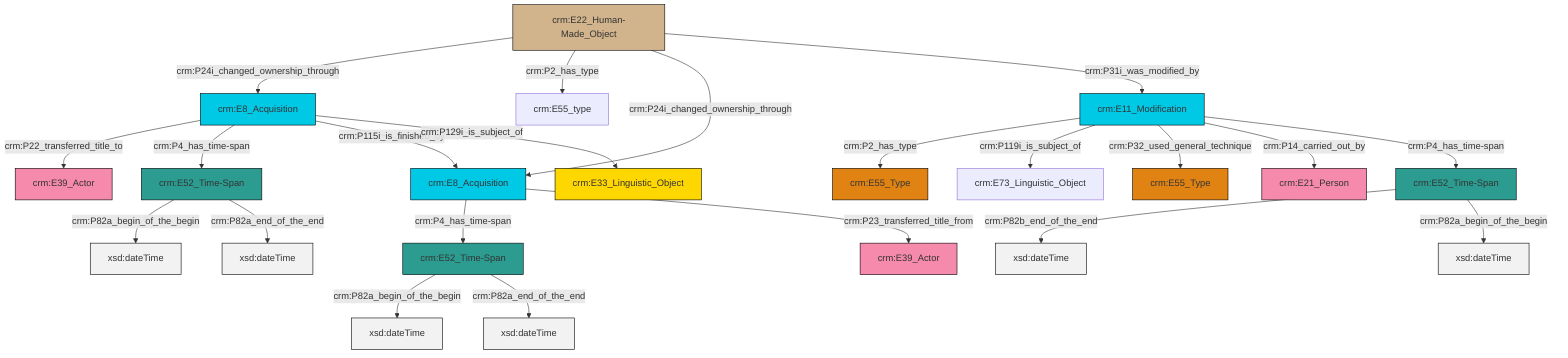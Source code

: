 graph TD
classDef Literal fill:#f2f2f2,stroke:#000000;
classDef CRM_Entity fill:#FFFFFF,stroke:#000000;
classDef Temporal_Entity fill:#00C9E6, stroke:#000000;
classDef Type fill:#E18312, stroke:#000000;
classDef Time-Span fill:#2C9C91, stroke:#000000;
classDef Appellation fill:#FFEB7F, stroke:#000000;
classDef Place fill:#008836, stroke:#000000;
classDef Persistent_Item fill:#B266B2, stroke:#000000;
classDef Conceptual_Object fill:#FFD700, stroke:#000000;
classDef Physical_Thing fill:#D2B48C, stroke:#000000;
classDef Actor fill:#f58aad, stroke:#000000;
classDef PC_Classes fill:#4ce600, stroke:#000000;
classDef Multi fill:#cccccc,stroke:#000000;

4["crm:E8_Acquisition"]:::Temporal_Entity -->|crm:P22_transferred_title_to| 5["crm:E39_Actor"]:::Actor
6["crm:E22_Human-Made_Object"]:::Physical_Thing -->|crm:P24i_changed_ownership_through| 4["crm:E8_Acquisition"]:::Temporal_Entity
6["crm:E22_Human-Made_Object"]:::Physical_Thing -->|crm:P2_has_type| 0["crm:E55_type"]:::Default
9["crm:E52_Time-Span"]:::Time-Span -->|crm:P82b_end_of_the_end| 10[xsd:dateTime]:::Literal
4["crm:E8_Acquisition"]:::Temporal_Entity -->|crm:P4_has_time-span| 11["crm:E52_Time-Span"]:::Time-Span
11["crm:E52_Time-Span"]:::Time-Span -->|crm:P82a_begin_of_the_begin| 12[xsd:dateTime]:::Literal
17["crm:E11_Modification"]:::Temporal_Entity -->|crm:P2_has_type| 18["crm:E55_Type"]:::Type
9["crm:E52_Time-Span"]:::Time-Span -->|crm:P82a_begin_of_the_begin| 19[xsd:dateTime]:::Literal
17["crm:E11_Modification"]:::Temporal_Entity -->|crm:P119i_is_subject_of| 15["crm:E73_Linguistic_Object"]:::Default
6["crm:E22_Human-Made_Object"]:::Physical_Thing -->|crm:P24i_changed_ownership_through| 2["crm:E8_Acquisition"]:::Temporal_Entity
2["crm:E8_Acquisition"]:::Temporal_Entity -->|crm:P4_has_time-span| 13["crm:E52_Time-Span"]:::Time-Span
2["crm:E8_Acquisition"]:::Temporal_Entity -->|crm:P23_transferred_title_from| 7["crm:E39_Actor"]:::Actor
6["crm:E22_Human-Made_Object"]:::Physical_Thing -->|crm:P31i_was_modified_by| 17["crm:E11_Modification"]:::Temporal_Entity
11["crm:E52_Time-Span"]:::Time-Span -->|crm:P82a_end_of_the_end| 25[xsd:dateTime]:::Literal
4["crm:E8_Acquisition"]:::Temporal_Entity -->|crm:P115i_is_finished_by| 2["crm:E8_Acquisition"]:::Temporal_Entity
17["crm:E11_Modification"]:::Temporal_Entity -->|crm:P32_used_general_technique| 21["crm:E55_Type"]:::Type
4["crm:E8_Acquisition"]:::Temporal_Entity -->|crm:P129i_is_subject_of| 27["crm:E33_Linguistic_Object"]:::Conceptual_Object
17["crm:E11_Modification"]:::Temporal_Entity -->|crm:P14_carried_out_by| 30["crm:E21_Person"]:::Actor
13["crm:E52_Time-Span"]:::Time-Span -->|crm:P82a_begin_of_the_begin| 31[xsd:dateTime]:::Literal
17["crm:E11_Modification"]:::Temporal_Entity -->|crm:P4_has_time-span| 9["crm:E52_Time-Span"]:::Time-Span
13["crm:E52_Time-Span"]:::Time-Span -->|crm:P82a_end_of_the_end| 35[xsd:dateTime]:::Literal